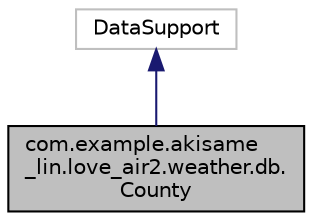 digraph "com.example.akisame_lin.love_air2.weather.db.County"
{
 // LATEX_PDF_SIZE
  edge [fontname="Helvetica",fontsize="10",labelfontname="Helvetica",labelfontsize="10"];
  node [fontname="Helvetica",fontsize="10",shape=record];
  Node2 [label="com.example.akisame\l_lin.love_air2.weather.db.\lCounty",height=0.2,width=0.4,color="black", fillcolor="grey75", style="filled", fontcolor="black",tooltip=" "];
  Node3 -> Node2 [dir="back",color="midnightblue",fontsize="10",style="solid"];
  Node3 [label="DataSupport",height=0.2,width=0.4,color="grey75", fillcolor="white", style="filled",tooltip=" "];
}
